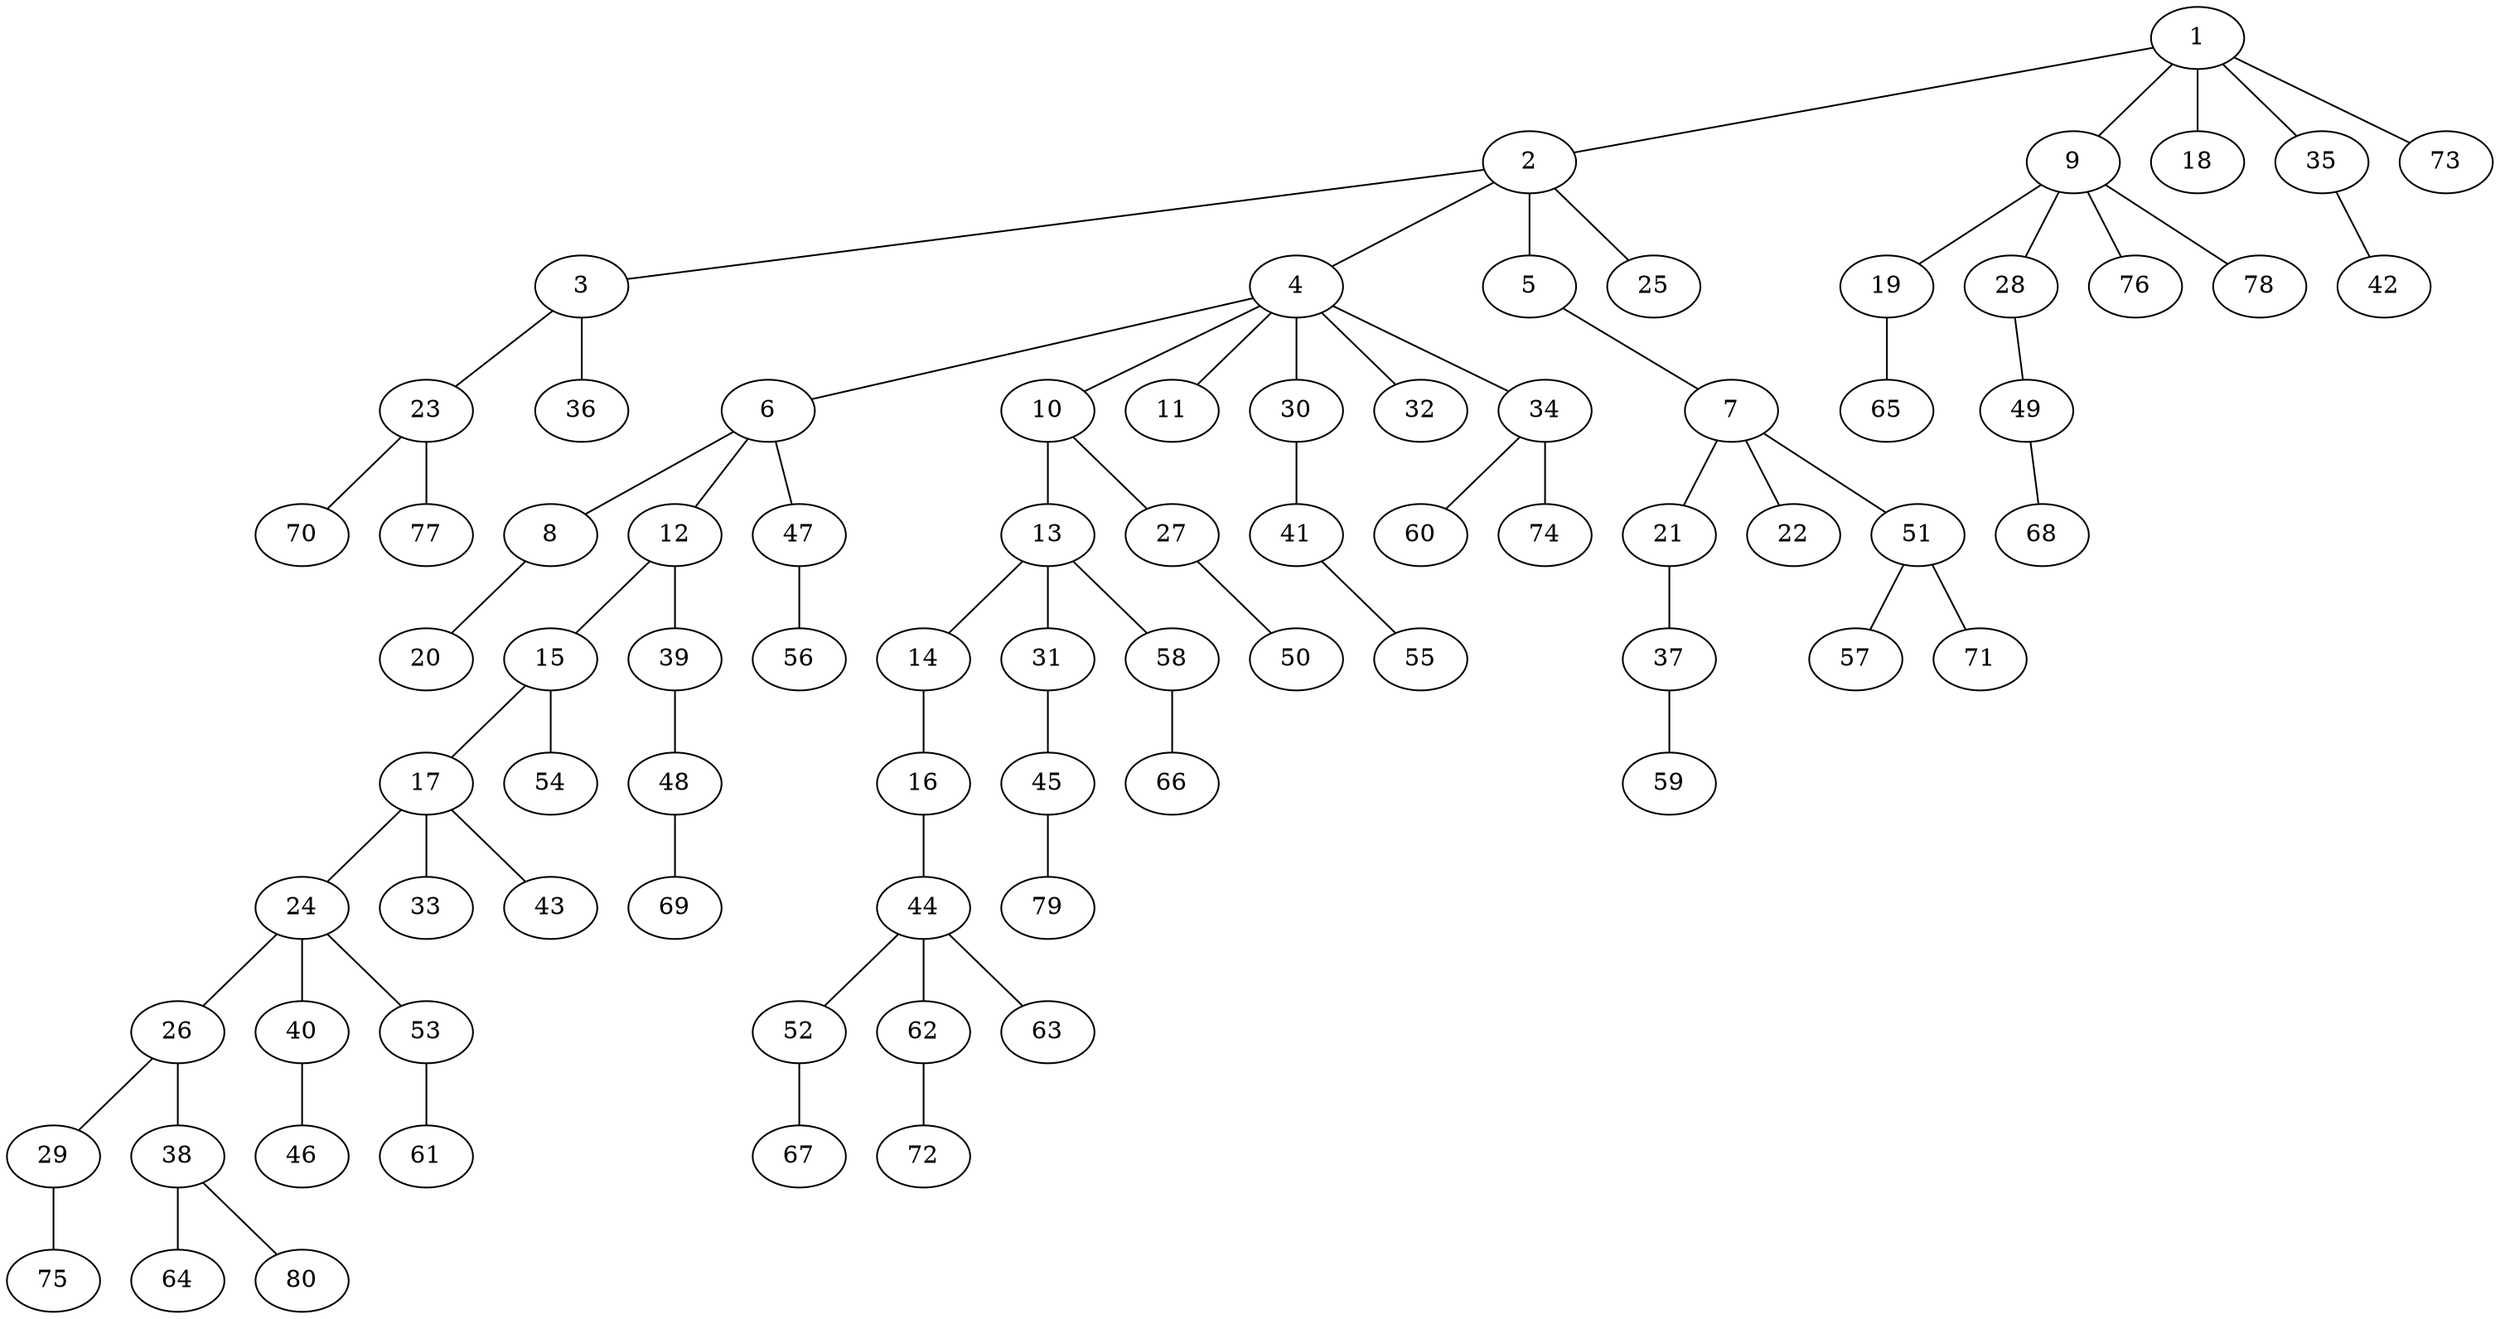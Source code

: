 graph graphname {1--2
1--9
1--18
1--35
1--73
2--3
2--4
2--5
2--25
3--23
3--36
4--6
4--10
4--11
4--30
4--32
4--34
5--7
6--8
6--12
6--47
7--21
7--22
7--51
8--20
9--19
9--28
9--76
9--78
10--13
10--27
12--15
12--39
13--14
13--31
13--58
14--16
15--17
15--54
16--44
17--24
17--33
17--43
19--65
21--37
23--70
23--77
24--26
24--40
24--53
26--29
26--38
27--50
28--49
29--75
30--41
31--45
34--60
34--74
35--42
37--59
38--64
38--80
39--48
40--46
41--55
44--52
44--62
44--63
45--79
47--56
48--69
49--68
51--57
51--71
52--67
53--61
58--66
62--72
}